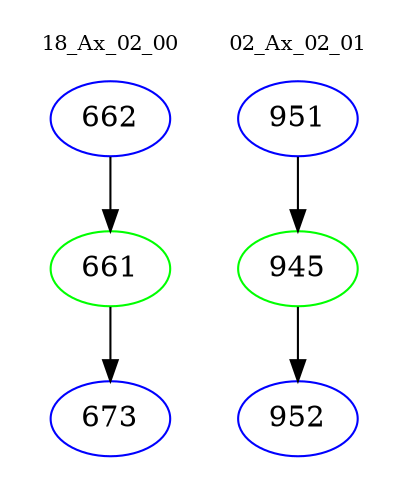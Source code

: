 digraph{
subgraph cluster_0 {
color = white
label = "18_Ax_02_00";
fontsize=10;
T0_662 [label="662", color="blue"]
T0_662 -> T0_661 [color="black"]
T0_661 [label="661", color="green"]
T0_661 -> T0_673 [color="black"]
T0_673 [label="673", color="blue"]
}
subgraph cluster_1 {
color = white
label = "02_Ax_02_01";
fontsize=10;
T1_951 [label="951", color="blue"]
T1_951 -> T1_945 [color="black"]
T1_945 [label="945", color="green"]
T1_945 -> T1_952 [color="black"]
T1_952 [label="952", color="blue"]
}
}
